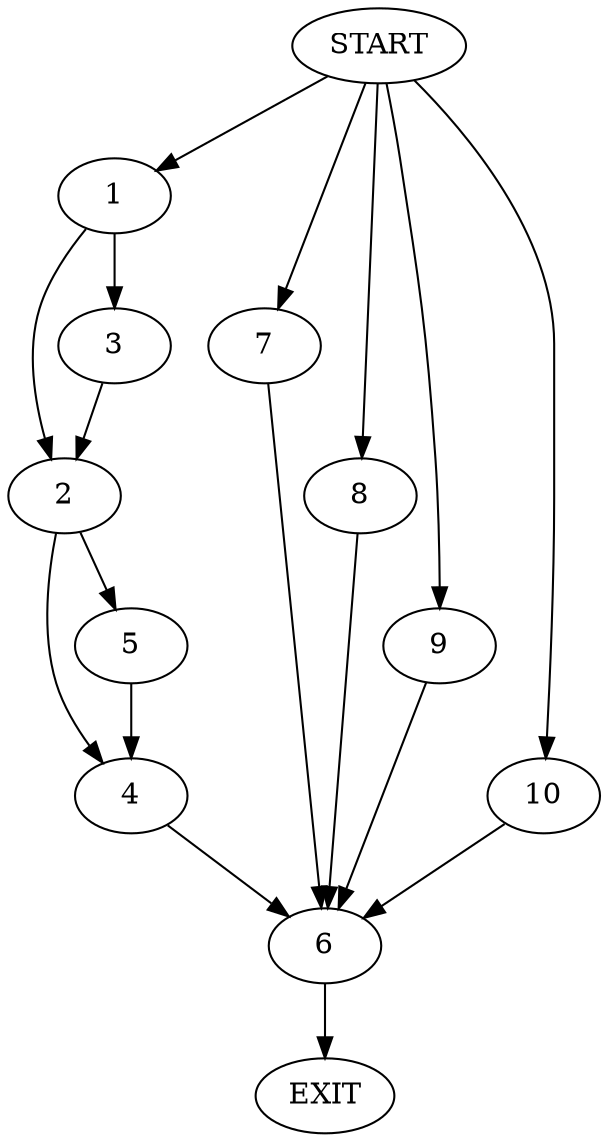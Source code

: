 digraph {
0 [label="START"]
11 [label="EXIT"]
0 -> 1
1 -> 2
1 -> 3
3 -> 2
2 -> 4
2 -> 5
5 -> 4
4 -> 6
6 -> 11
0 -> 7
7 -> 6
0 -> 8
8 -> 6
0 -> 9
9 -> 6
0 -> 10
10 -> 6
}
